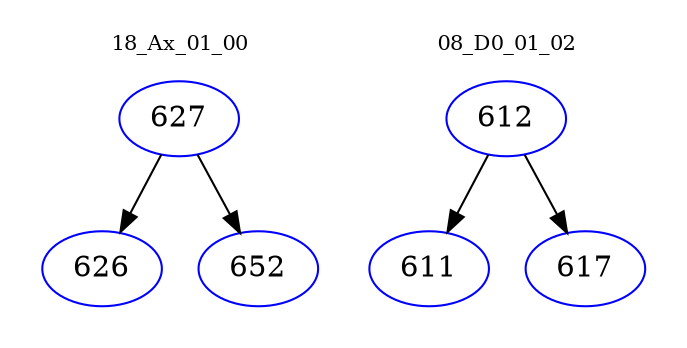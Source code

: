 digraph{
subgraph cluster_0 {
color = white
label = "18_Ax_01_00";
fontsize=10;
T0_627 [label="627", color="blue"]
T0_627 -> T0_626 [color="black"]
T0_626 [label="626", color="blue"]
T0_627 -> T0_652 [color="black"]
T0_652 [label="652", color="blue"]
}
subgraph cluster_1 {
color = white
label = "08_D0_01_02";
fontsize=10;
T1_612 [label="612", color="blue"]
T1_612 -> T1_611 [color="black"]
T1_611 [label="611", color="blue"]
T1_612 -> T1_617 [color="black"]
T1_617 [label="617", color="blue"]
}
}
